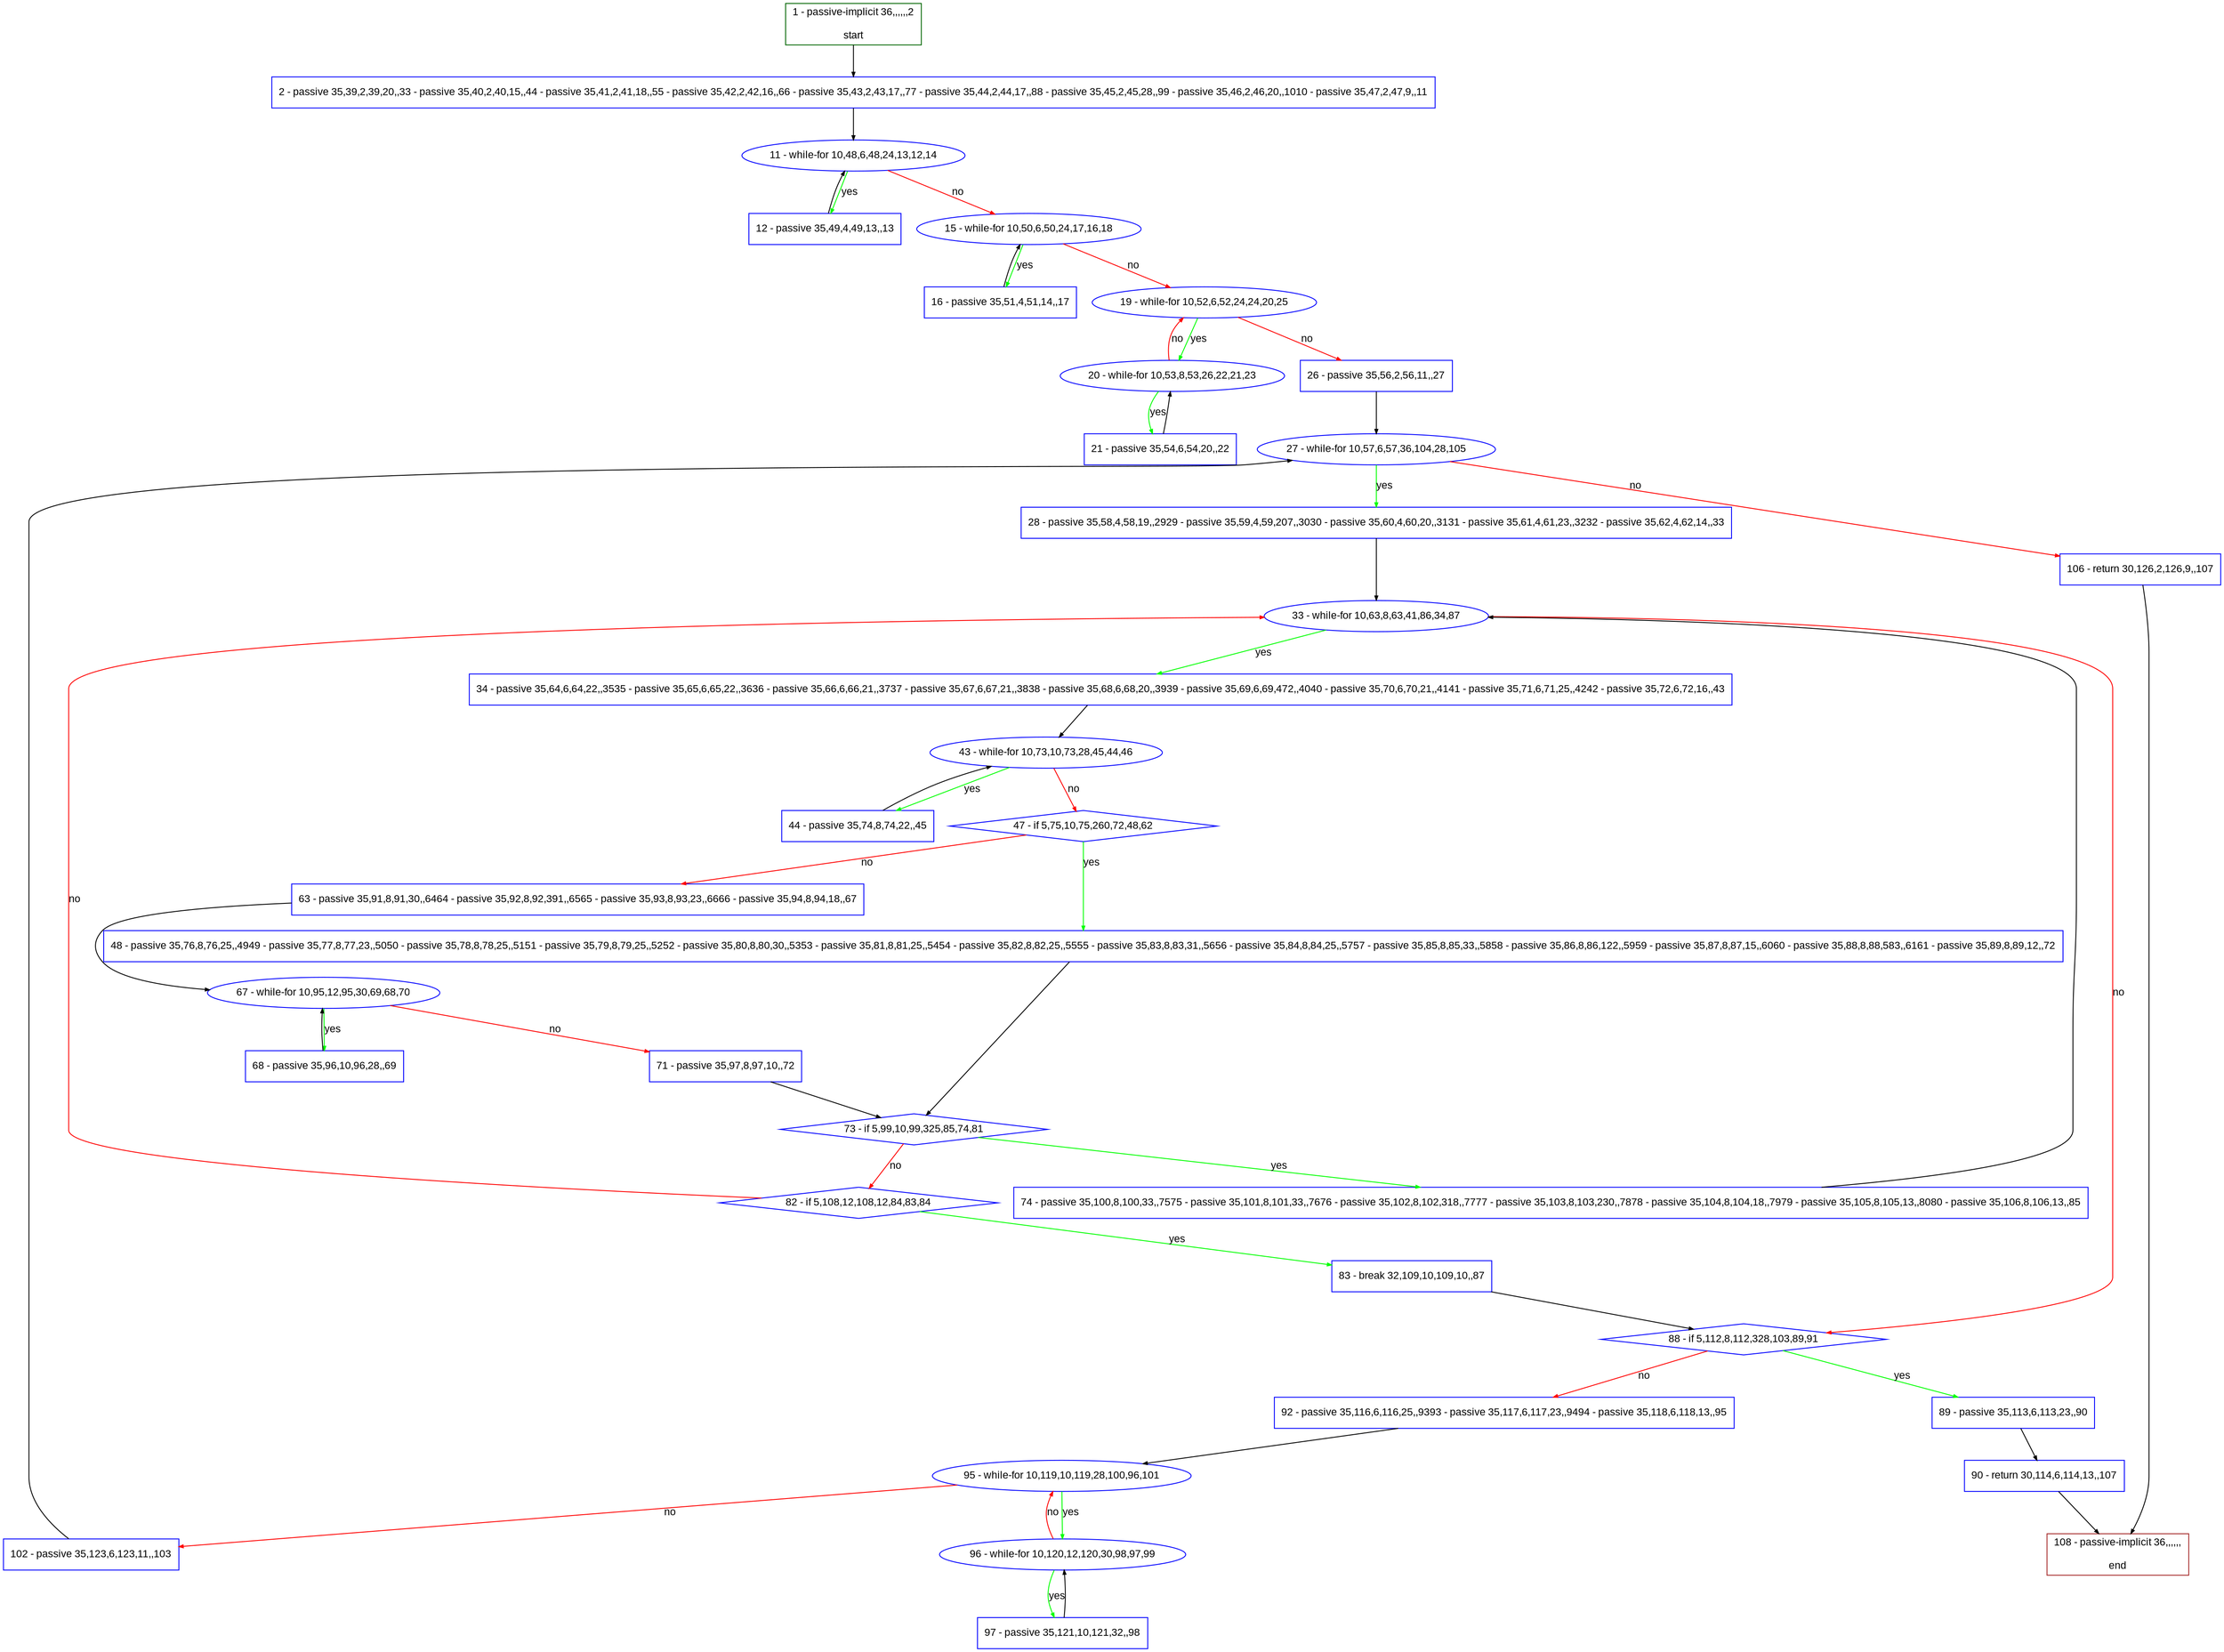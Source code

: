 digraph "" {
  graph [pack="true", label="", fontsize="12", packmode="clust", fontname="Arial", fillcolor="#FFFFCC", bgcolor="white", style="rounded,filled", compound="true"];
  node [node_initialized="no", label="", color="grey", fontsize="12", fillcolor="white", fontname="Arial", style="filled", shape="rectangle", compound="true", fixedsize="false"];
  edge [fontcolor="black", arrowhead="normal", arrowtail="none", arrowsize="0.5", ltail="", label="", color="black", fontsize="12", lhead="", fontname="Arial", dir="forward", compound="true"];
  __N1 [label="2 - passive 35,39,2,39,20,,33 - passive 35,40,2,40,15,,44 - passive 35,41,2,41,18,,55 - passive 35,42,2,42,16,,66 - passive 35,43,2,43,17,,77 - passive 35,44,2,44,17,,88 - passive 35,45,2,45,28,,99 - passive 35,46,2,46,20,,1010 - passive 35,47,2,47,9,,11", color="#0000ff", fillcolor="#ffffff", style="filled", shape="box"];
  __N2 [label="1 - passive-implicit 36,,,,,,2\n\nstart", color="#006400", fillcolor="#ffffff", style="filled", shape="box"];
  __N3 [label="11 - while-for 10,48,6,48,24,13,12,14", color="#0000ff", fillcolor="#ffffff", style="filled", shape="oval"];
  __N4 [label="12 - passive 35,49,4,49,13,,13", color="#0000ff", fillcolor="#ffffff", style="filled", shape="box"];
  __N5 [label="15 - while-for 10,50,6,50,24,17,16,18", color="#0000ff", fillcolor="#ffffff", style="filled", shape="oval"];
  __N6 [label="16 - passive 35,51,4,51,14,,17", color="#0000ff", fillcolor="#ffffff", style="filled", shape="box"];
  __N7 [label="19 - while-for 10,52,6,52,24,24,20,25", color="#0000ff", fillcolor="#ffffff", style="filled", shape="oval"];
  __N8 [label="20 - while-for 10,53,8,53,26,22,21,23", color="#0000ff", fillcolor="#ffffff", style="filled", shape="oval"];
  __N9 [label="26 - passive 35,56,2,56,11,,27", color="#0000ff", fillcolor="#ffffff", style="filled", shape="box"];
  __N10 [label="21 - passive 35,54,6,54,20,,22", color="#0000ff", fillcolor="#ffffff", style="filled", shape="box"];
  __N11 [label="27 - while-for 10,57,6,57,36,104,28,105", color="#0000ff", fillcolor="#ffffff", style="filled", shape="oval"];
  __N12 [label="28 - passive 35,58,4,58,19,,2929 - passive 35,59,4,59,207,,3030 - passive 35,60,4,60,20,,3131 - passive 35,61,4,61,23,,3232 - passive 35,62,4,62,14,,33", color="#0000ff", fillcolor="#ffffff", style="filled", shape="box"];
  __N13 [label="106 - return 30,126,2,126,9,,107", color="#0000ff", fillcolor="#ffffff", style="filled", shape="box"];
  __N14 [label="33 - while-for 10,63,8,63,41,86,34,87", color="#0000ff", fillcolor="#ffffff", style="filled", shape="oval"];
  __N15 [label="34 - passive 35,64,6,64,22,,3535 - passive 35,65,6,65,22,,3636 - passive 35,66,6,66,21,,3737 - passive 35,67,6,67,21,,3838 - passive 35,68,6,68,20,,3939 - passive 35,69,6,69,472,,4040 - passive 35,70,6,70,21,,4141 - passive 35,71,6,71,25,,4242 - passive 35,72,6,72,16,,43", color="#0000ff", fillcolor="#ffffff", style="filled", shape="box"];
  __N16 [label="88 - if 5,112,8,112,328,103,89,91", color="#0000ff", fillcolor="#ffffff", style="filled", shape="diamond"];
  __N17 [label="43 - while-for 10,73,10,73,28,45,44,46", color="#0000ff", fillcolor="#ffffff", style="filled", shape="oval"];
  __N18 [label="44 - passive 35,74,8,74,22,,45", color="#0000ff", fillcolor="#ffffff", style="filled", shape="box"];
  __N19 [label="47 - if 5,75,10,75,260,72,48,62", color="#0000ff", fillcolor="#ffffff", style="filled", shape="diamond"];
  __N20 [label="48 - passive 35,76,8,76,25,,4949 - passive 35,77,8,77,23,,5050 - passive 35,78,8,78,25,,5151 - passive 35,79,8,79,25,,5252 - passive 35,80,8,80,30,,5353 - passive 35,81,8,81,25,,5454 - passive 35,82,8,82,25,,5555 - passive 35,83,8,83,31,,5656 - passive 35,84,8,84,25,,5757 - passive 35,85,8,85,33,,5858 - passive 35,86,8,86,122,,5959 - passive 35,87,8,87,15,,6060 - passive 35,88,8,88,583,,6161 - passive 35,89,8,89,12,,72", color="#0000ff", fillcolor="#ffffff", style="filled", shape="box"];
  __N21 [label="63 - passive 35,91,8,91,30,,6464 - passive 35,92,8,92,391,,6565 - passive 35,93,8,93,23,,6666 - passive 35,94,8,94,18,,67", color="#0000ff", fillcolor="#ffffff", style="filled", shape="box"];
  __N22 [label="73 - if 5,99,10,99,325,85,74,81", color="#0000ff", fillcolor="#ffffff", style="filled", shape="diamond"];
  __N23 [label="67 - while-for 10,95,12,95,30,69,68,70", color="#0000ff", fillcolor="#ffffff", style="filled", shape="oval"];
  __N24 [label="68 - passive 35,96,10,96,28,,69", color="#0000ff", fillcolor="#ffffff", style="filled", shape="box"];
  __N25 [label="71 - passive 35,97,8,97,10,,72", color="#0000ff", fillcolor="#ffffff", style="filled", shape="box"];
  __N26 [label="74 - passive 35,100,8,100,33,,7575 - passive 35,101,8,101,33,,7676 - passive 35,102,8,102,318,,7777 - passive 35,103,8,103,230,,7878 - passive 35,104,8,104,18,,7979 - passive 35,105,8,105,13,,8080 - passive 35,106,8,106,13,,85", color="#0000ff", fillcolor="#ffffff", style="filled", shape="box"];
  __N27 [label="82 - if 5,108,12,108,12,84,83,84", color="#0000ff", fillcolor="#ffffff", style="filled", shape="diamond"];
  __N28 [label="83 - break 32,109,10,109,10,,87", color="#0000ff", fillcolor="#ffffff", style="filled", shape="box"];
  __N29 [label="89 - passive 35,113,6,113,23,,90", color="#0000ff", fillcolor="#ffffff", style="filled", shape="box"];
  __N30 [label="92 - passive 35,116,6,116,25,,9393 - passive 35,117,6,117,23,,9494 - passive 35,118,6,118,13,,95", color="#0000ff", fillcolor="#ffffff", style="filled", shape="box"];
  __N31 [label="90 - return 30,114,6,114,13,,107", color="#0000ff", fillcolor="#ffffff", style="filled", shape="box"];
  __N32 [label="108 - passive-implicit 36,,,,,,\n\nend", color="#a52a2a", fillcolor="#ffffff", style="filled", shape="box"];
  __N33 [label="95 - while-for 10,119,10,119,28,100,96,101", color="#0000ff", fillcolor="#ffffff", style="filled", shape="oval"];
  __N34 [label="96 - while-for 10,120,12,120,30,98,97,99", color="#0000ff", fillcolor="#ffffff", style="filled", shape="oval"];
  __N35 [label="102 - passive 35,123,6,123,11,,103", color="#0000ff", fillcolor="#ffffff", style="filled", shape="box"];
  __N36 [label="97 - passive 35,121,10,121,32,,98", color="#0000ff", fillcolor="#ffffff", style="filled", shape="box"];
  __N2 -> __N1 [arrowhead="normal", arrowtail="none", color="#000000", label="", dir="forward"];
  __N1 -> __N3 [arrowhead="normal", arrowtail="none", color="#000000", label="", dir="forward"];
  __N3 -> __N4 [arrowhead="normal", arrowtail="none", color="#00ff00", label="yes", dir="forward"];
  __N4 -> __N3 [arrowhead="normal", arrowtail="none", color="#000000", label="", dir="forward"];
  __N3 -> __N5 [arrowhead="normal", arrowtail="none", color="#ff0000", label="no", dir="forward"];
  __N5 -> __N6 [arrowhead="normal", arrowtail="none", color="#00ff00", label="yes", dir="forward"];
  __N6 -> __N5 [arrowhead="normal", arrowtail="none", color="#000000", label="", dir="forward"];
  __N5 -> __N7 [arrowhead="normal", arrowtail="none", color="#ff0000", label="no", dir="forward"];
  __N7 -> __N8 [arrowhead="normal", arrowtail="none", color="#00ff00", label="yes", dir="forward"];
  __N8 -> __N7 [arrowhead="normal", arrowtail="none", color="#ff0000", label="no", dir="forward"];
  __N7 -> __N9 [arrowhead="normal", arrowtail="none", color="#ff0000", label="no", dir="forward"];
  __N8 -> __N10 [arrowhead="normal", arrowtail="none", color="#00ff00", label="yes", dir="forward"];
  __N10 -> __N8 [arrowhead="normal", arrowtail="none", color="#000000", label="", dir="forward"];
  __N9 -> __N11 [arrowhead="normal", arrowtail="none", color="#000000", label="", dir="forward"];
  __N11 -> __N12 [arrowhead="normal", arrowtail="none", color="#00ff00", label="yes", dir="forward"];
  __N11 -> __N13 [arrowhead="normal", arrowtail="none", color="#ff0000", label="no", dir="forward"];
  __N12 -> __N14 [arrowhead="normal", arrowtail="none", color="#000000", label="", dir="forward"];
  __N14 -> __N15 [arrowhead="normal", arrowtail="none", color="#00ff00", label="yes", dir="forward"];
  __N14 -> __N16 [arrowhead="normal", arrowtail="none", color="#ff0000", label="no", dir="forward"];
  __N15 -> __N17 [arrowhead="normal", arrowtail="none", color="#000000", label="", dir="forward"];
  __N17 -> __N18 [arrowhead="normal", arrowtail="none", color="#00ff00", label="yes", dir="forward"];
  __N18 -> __N17 [arrowhead="normal", arrowtail="none", color="#000000", label="", dir="forward"];
  __N17 -> __N19 [arrowhead="normal", arrowtail="none", color="#ff0000", label="no", dir="forward"];
  __N19 -> __N20 [arrowhead="normal", arrowtail="none", color="#00ff00", label="yes", dir="forward"];
  __N19 -> __N21 [arrowhead="normal", arrowtail="none", color="#ff0000", label="no", dir="forward"];
  __N20 -> __N22 [arrowhead="normal", arrowtail="none", color="#000000", label="", dir="forward"];
  __N21 -> __N23 [arrowhead="normal", arrowtail="none", color="#000000", label="", dir="forward"];
  __N23 -> __N24 [arrowhead="normal", arrowtail="none", color="#00ff00", label="yes", dir="forward"];
  __N24 -> __N23 [arrowhead="normal", arrowtail="none", color="#000000", label="", dir="forward"];
  __N23 -> __N25 [arrowhead="normal", arrowtail="none", color="#ff0000", label="no", dir="forward"];
  __N25 -> __N22 [arrowhead="normal", arrowtail="none", color="#000000", label="", dir="forward"];
  __N22 -> __N26 [arrowhead="normal", arrowtail="none", color="#00ff00", label="yes", dir="forward"];
  __N22 -> __N27 [arrowhead="normal", arrowtail="none", color="#ff0000", label="no", dir="forward"];
  __N26 -> __N14 [arrowhead="normal", arrowtail="none", color="#000000", label="", dir="forward"];
  __N27 -> __N14 [arrowhead="normal", arrowtail="none", color="#ff0000", label="no", dir="forward"];
  __N27 -> __N28 [arrowhead="normal", arrowtail="none", color="#00ff00", label="yes", dir="forward"];
  __N28 -> __N16 [arrowhead="normal", arrowtail="none", color="#000000", label="", dir="forward"];
  __N16 -> __N29 [arrowhead="normal", arrowtail="none", color="#00ff00", label="yes", dir="forward"];
  __N16 -> __N30 [arrowhead="normal", arrowtail="none", color="#ff0000", label="no", dir="forward"];
  __N29 -> __N31 [arrowhead="normal", arrowtail="none", color="#000000", label="", dir="forward"];
  __N31 -> __N32 [arrowhead="normal", arrowtail="none", color="#000000", label="", dir="forward"];
  __N30 -> __N33 [arrowhead="normal", arrowtail="none", color="#000000", label="", dir="forward"];
  __N33 -> __N34 [arrowhead="normal", arrowtail="none", color="#00ff00", label="yes", dir="forward"];
  __N34 -> __N33 [arrowhead="normal", arrowtail="none", color="#ff0000", label="no", dir="forward"];
  __N33 -> __N35 [arrowhead="normal", arrowtail="none", color="#ff0000", label="no", dir="forward"];
  __N34 -> __N36 [arrowhead="normal", arrowtail="none", color="#00ff00", label="yes", dir="forward"];
  __N36 -> __N34 [arrowhead="normal", arrowtail="none", color="#000000", label="", dir="forward"];
  __N35 -> __N11 [arrowhead="normal", arrowtail="none", color="#000000", label="", dir="forward"];
  __N13 -> __N32 [arrowhead="normal", arrowtail="none", color="#000000", label="", dir="forward"];
}
